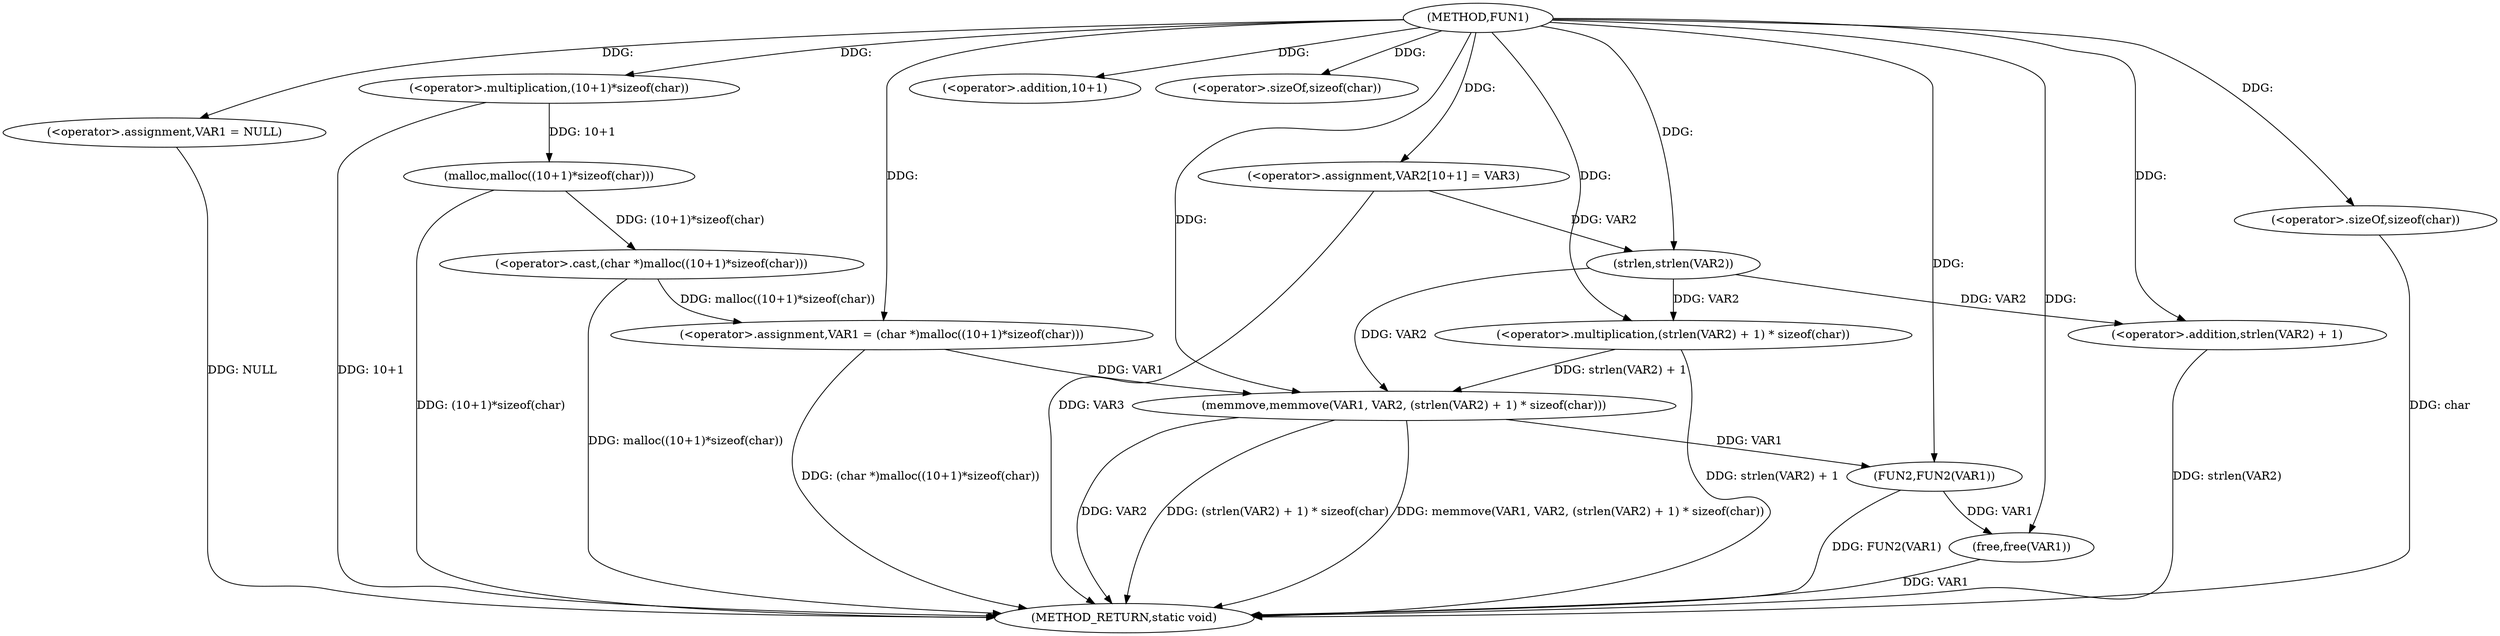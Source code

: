 digraph FUN1 {  
"1000100" [label = "(METHOD,FUN1)" ]
"1000138" [label = "(METHOD_RETURN,static void)" ]
"1000103" [label = "(<operator>.assignment,VAR1 = NULL)" ]
"1000108" [label = "(<operator>.assignment,VAR1 = (char *)malloc((10+1)*sizeof(char)))" ]
"1000110" [label = "(<operator>.cast,(char *)malloc((10+1)*sizeof(char)))" ]
"1000112" [label = "(malloc,malloc((10+1)*sizeof(char)))" ]
"1000113" [label = "(<operator>.multiplication,(10+1)*sizeof(char))" ]
"1000114" [label = "(<operator>.addition,10+1)" ]
"1000117" [label = "(<operator>.sizeOf,sizeof(char))" ]
"1000121" [label = "(<operator>.assignment,VAR2[10+1] = VAR3)" ]
"1000124" [label = "(memmove,memmove(VAR1, VAR2, (strlen(VAR2) + 1) * sizeof(char)))" ]
"1000127" [label = "(<operator>.multiplication,(strlen(VAR2) + 1) * sizeof(char))" ]
"1000128" [label = "(<operator>.addition,strlen(VAR2) + 1)" ]
"1000129" [label = "(strlen,strlen(VAR2))" ]
"1000132" [label = "(<operator>.sizeOf,sizeof(char))" ]
"1000134" [label = "(FUN2,FUN2(VAR1))" ]
"1000136" [label = "(free,free(VAR1))" ]
  "1000124" -> "1000138"  [ label = "DDG: VAR2"] 
  "1000103" -> "1000138"  [ label = "DDG: NULL"] 
  "1000113" -> "1000138"  [ label = "DDG: 10+1"] 
  "1000124" -> "1000138"  [ label = "DDG: (strlen(VAR2) + 1) * sizeof(char)"] 
  "1000127" -> "1000138"  [ label = "DDG: strlen(VAR2) + 1"] 
  "1000136" -> "1000138"  [ label = "DDG: VAR1"] 
  "1000124" -> "1000138"  [ label = "DDG: memmove(VAR1, VAR2, (strlen(VAR2) + 1) * sizeof(char))"] 
  "1000121" -> "1000138"  [ label = "DDG: VAR3"] 
  "1000128" -> "1000138"  [ label = "DDG: strlen(VAR2)"] 
  "1000134" -> "1000138"  [ label = "DDG: FUN2(VAR1)"] 
  "1000132" -> "1000138"  [ label = "DDG: char"] 
  "1000110" -> "1000138"  [ label = "DDG: malloc((10+1)*sizeof(char))"] 
  "1000112" -> "1000138"  [ label = "DDG: (10+1)*sizeof(char)"] 
  "1000108" -> "1000138"  [ label = "DDG: (char *)malloc((10+1)*sizeof(char))"] 
  "1000100" -> "1000103"  [ label = "DDG: "] 
  "1000110" -> "1000108"  [ label = "DDG: malloc((10+1)*sizeof(char))"] 
  "1000100" -> "1000108"  [ label = "DDG: "] 
  "1000112" -> "1000110"  [ label = "DDG: (10+1)*sizeof(char)"] 
  "1000113" -> "1000112"  [ label = "DDG: 10+1"] 
  "1000100" -> "1000113"  [ label = "DDG: "] 
  "1000100" -> "1000114"  [ label = "DDG: "] 
  "1000100" -> "1000117"  [ label = "DDG: "] 
  "1000100" -> "1000121"  [ label = "DDG: "] 
  "1000108" -> "1000124"  [ label = "DDG: VAR1"] 
  "1000100" -> "1000124"  [ label = "DDG: "] 
  "1000129" -> "1000124"  [ label = "DDG: VAR2"] 
  "1000127" -> "1000124"  [ label = "DDG: strlen(VAR2) + 1"] 
  "1000129" -> "1000127"  [ label = "DDG: VAR2"] 
  "1000100" -> "1000127"  [ label = "DDG: "] 
  "1000129" -> "1000128"  [ label = "DDG: VAR2"] 
  "1000121" -> "1000129"  [ label = "DDG: VAR2"] 
  "1000100" -> "1000129"  [ label = "DDG: "] 
  "1000100" -> "1000128"  [ label = "DDG: "] 
  "1000100" -> "1000132"  [ label = "DDG: "] 
  "1000124" -> "1000134"  [ label = "DDG: VAR1"] 
  "1000100" -> "1000134"  [ label = "DDG: "] 
  "1000134" -> "1000136"  [ label = "DDG: VAR1"] 
  "1000100" -> "1000136"  [ label = "DDG: "] 
}
